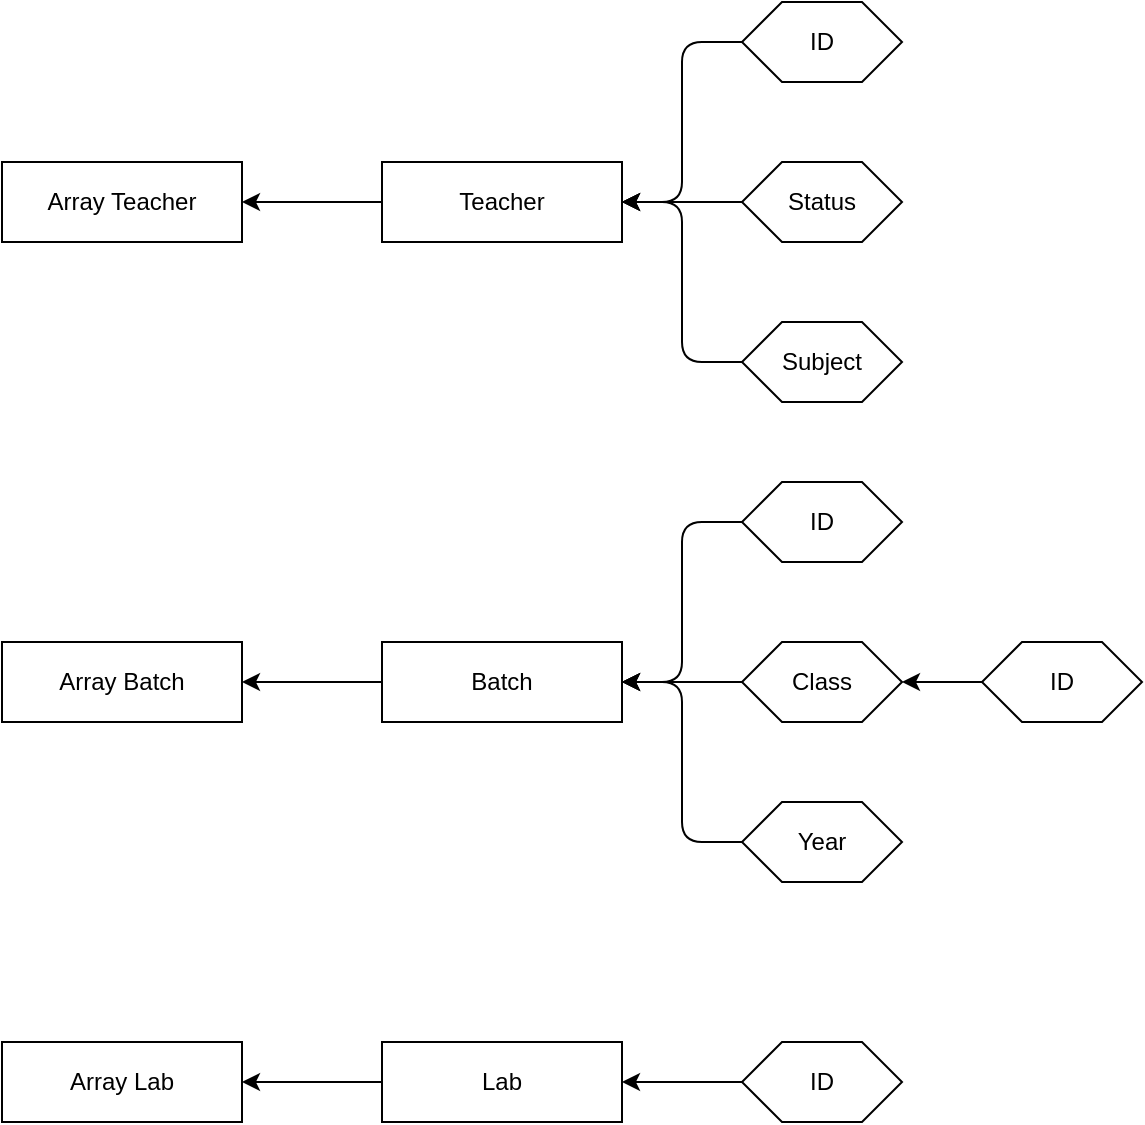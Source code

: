 <mxfile>
    <diagram id="tu3DeU3X97xEtdBaGOZW" name="Page-1">
        <mxGraphModel dx="825" dy="410" grid="1" gridSize="10" guides="1" tooltips="1" connect="1" arrows="1" fold="1" page="1" pageScale="1" pageWidth="1100" pageHeight="850" math="0" shadow="0">
            <root>
                <mxCell id="0"/>
                <mxCell id="1" parent="0"/>
                <mxCell id="6" value="" style="edgeStyle=none;html=1;" edge="1" parent="1" source="2" target="5">
                    <mxGeometry relative="1" as="geometry"/>
                </mxCell>
                <mxCell id="2" value="Teacher" style="whiteSpace=wrap;html=1;" vertex="1" parent="1">
                    <mxGeometry x="680" y="120" width="120" height="40" as="geometry"/>
                </mxCell>
                <mxCell id="5" value="Array Teacher" style="whiteSpace=wrap;html=1;" vertex="1" parent="1">
                    <mxGeometry x="490" y="120" width="120" height="40" as="geometry"/>
                </mxCell>
                <mxCell id="10" style="edgeStyle=orthogonalEdgeStyle;html=1;entryX=1;entryY=0.5;entryDx=0;entryDy=0;elbow=vertical;" edge="1" parent="1" source="7" target="2">
                    <mxGeometry relative="1" as="geometry"/>
                </mxCell>
                <mxCell id="7" value="ID" style="shape=hexagon;perimeter=hexagonPerimeter2;whiteSpace=wrap;html=1;fixedSize=1;" vertex="1" parent="1">
                    <mxGeometry x="860" y="40" width="80" height="40" as="geometry"/>
                </mxCell>
                <mxCell id="12" style="edgeStyle=orthogonalEdgeStyle;shape=connector;rounded=1;html=1;entryX=1;entryY=0.5;entryDx=0;entryDy=0;labelBackgroundColor=default;fontFamily=Helvetica;fontSize=11;fontColor=default;endArrow=classic;strokeColor=default;elbow=vertical;" edge="1" parent="1" source="9" target="2">
                    <mxGeometry relative="1" as="geometry"/>
                </mxCell>
                <mxCell id="9" value="Subject" style="shape=hexagon;perimeter=hexagonPerimeter2;whiteSpace=wrap;html=1;fixedSize=1;" vertex="1" parent="1">
                    <mxGeometry x="860" y="200" width="80" height="40" as="geometry"/>
                </mxCell>
                <mxCell id="63" value="" style="edgeStyle=none;html=1;" edge="1" parent="1" source="64" target="65">
                    <mxGeometry relative="1" as="geometry"/>
                </mxCell>
                <mxCell id="64" value="Batch" style="whiteSpace=wrap;html=1;" vertex="1" parent="1">
                    <mxGeometry x="680" y="360" width="120" height="40" as="geometry"/>
                </mxCell>
                <mxCell id="65" value="Array Batch" style="whiteSpace=wrap;html=1;" vertex="1" parent="1">
                    <mxGeometry x="490" y="360" width="120" height="40" as="geometry"/>
                </mxCell>
                <mxCell id="66" style="edgeStyle=orthogonalEdgeStyle;html=1;entryX=1;entryY=0.5;entryDx=0;entryDy=0;elbow=vertical;" edge="1" parent="1" source="67" target="64">
                    <mxGeometry relative="1" as="geometry"/>
                </mxCell>
                <mxCell id="67" value="ID" style="shape=hexagon;perimeter=hexagonPerimeter2;whiteSpace=wrap;html=1;fixedSize=1;" vertex="1" parent="1">
                    <mxGeometry x="860" y="280" width="80" height="40" as="geometry"/>
                </mxCell>
                <mxCell id="68" style="edgeStyle=orthogonalEdgeStyle;shape=connector;rounded=1;html=1;entryX=1;entryY=0.5;entryDx=0;entryDy=0;labelBackgroundColor=default;fontFamily=Helvetica;fontSize=11;fontColor=default;endArrow=classic;strokeColor=default;elbow=vertical;" edge="1" parent="1" source="69" target="64">
                    <mxGeometry relative="1" as="geometry"/>
                </mxCell>
                <mxCell id="69" value="Year" style="shape=hexagon;perimeter=hexagonPerimeter2;whiteSpace=wrap;html=1;fixedSize=1;" vertex="1" parent="1">
                    <mxGeometry x="860" y="440" width="80" height="40" as="geometry"/>
                </mxCell>
                <mxCell id="71" style="edgeStyle=orthogonalEdgeStyle;shape=connector;rounded=1;html=1;labelBackgroundColor=default;fontFamily=Helvetica;fontSize=12;fontColor=default;endArrow=classic;strokeColor=default;elbow=vertical;" edge="1" parent="1" source="70" target="64">
                    <mxGeometry relative="1" as="geometry"/>
                </mxCell>
                <mxCell id="70" value="Class" style="shape=hexagon;perimeter=hexagonPerimeter2;whiteSpace=wrap;html=1;fixedSize=1;" vertex="1" parent="1">
                    <mxGeometry x="860" y="360" width="80" height="40" as="geometry"/>
                </mxCell>
                <mxCell id="73" style="edgeStyle=orthogonalEdgeStyle;shape=connector;rounded=1;html=1;labelBackgroundColor=default;fontFamily=Helvetica;fontSize=12;fontColor=default;endArrow=classic;strokeColor=default;elbow=vertical;" edge="1" parent="1" source="72" target="70">
                    <mxGeometry relative="1" as="geometry"/>
                </mxCell>
                <mxCell id="72" value="ID" style="shape=hexagon;perimeter=hexagonPerimeter2;whiteSpace=wrap;html=1;fixedSize=1;" vertex="1" parent="1">
                    <mxGeometry x="980" y="360" width="80" height="40" as="geometry"/>
                </mxCell>
                <mxCell id="74" value="" style="edgeStyle=none;html=1;" edge="1" parent="1" source="75" target="76">
                    <mxGeometry relative="1" as="geometry"/>
                </mxCell>
                <mxCell id="75" value="Lab" style="whiteSpace=wrap;html=1;" vertex="1" parent="1">
                    <mxGeometry x="680" y="560" width="120" height="40" as="geometry"/>
                </mxCell>
                <mxCell id="76" value="Array Lab" style="whiteSpace=wrap;html=1;" vertex="1" parent="1">
                    <mxGeometry x="490" y="560" width="120" height="40" as="geometry"/>
                </mxCell>
                <mxCell id="77" style="edgeStyle=orthogonalEdgeStyle;html=1;entryX=1;entryY=0.5;entryDx=0;entryDy=0;elbow=vertical;" edge="1" parent="1" source="78" target="75">
                    <mxGeometry relative="1" as="geometry"/>
                </mxCell>
                <mxCell id="78" value="ID" style="shape=hexagon;perimeter=hexagonPerimeter2;whiteSpace=wrap;html=1;fixedSize=1;" vertex="1" parent="1">
                    <mxGeometry x="860" y="560" width="80" height="40" as="geometry"/>
                </mxCell>
                <mxCell id="82" style="edgeStyle=orthogonalEdgeStyle;shape=connector;rounded=1;html=1;labelBackgroundColor=default;fontFamily=Helvetica;fontSize=12;fontColor=default;endArrow=classic;strokeColor=default;elbow=vertical;" edge="1" parent="1" source="81" target="2">
                    <mxGeometry relative="1" as="geometry"/>
                </mxCell>
                <mxCell id="81" value="Status" style="shape=hexagon;perimeter=hexagonPerimeter2;whiteSpace=wrap;html=1;fixedSize=1;" vertex="1" parent="1">
                    <mxGeometry x="860" y="120" width="80" height="40" as="geometry"/>
                </mxCell>
            </root>
        </mxGraphModel>
    </diagram>
</mxfile>